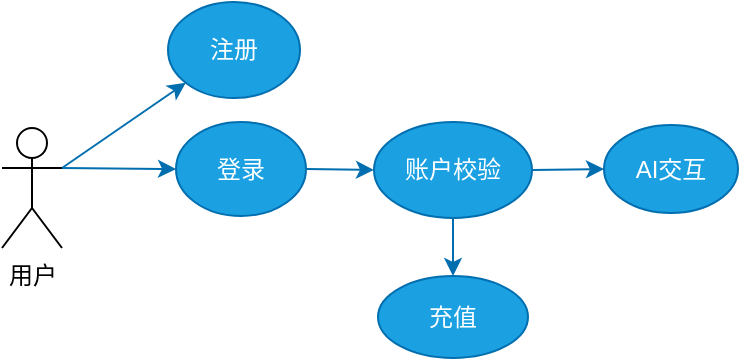 <mxfile>
    <diagram id="pN1ALsbSCepeSFym7XJJ" name="第 1 页">
        <mxGraphModel dx="603" dy="322" grid="0" gridSize="10" guides="1" tooltips="1" connect="1" arrows="1" fold="1" page="1" pageScale="1" pageWidth="827" pageHeight="1169" background="#FFFFFF" math="0" shadow="0">
            <root>
                <mxCell id="0"/>
                <mxCell id="1" parent="0"/>
                <mxCell id="4" style="edgeStyle=none;html=1;exitX=1;exitY=0.333;exitDx=0;exitDy=0;exitPerimeter=0;strokeColor=#006EAF;fontColor=#000000;rounded=0;entryX=0;entryY=0.5;entryDx=0;entryDy=0;fillColor=#1ba1e2;" parent="1" source="2" target="7" edge="1">
                    <mxGeometry relative="1" as="geometry">
                        <mxPoint x="190.0" y="188.5" as="targetPoint"/>
                    </mxGeometry>
                </mxCell>
                <mxCell id="19" style="edgeStyle=none;html=1;exitX=1;exitY=0.333;exitDx=0;exitDy=0;exitPerimeter=0;fillColor=#1ba1e2;strokeColor=#006EAF;" edge="1" parent="1" source="2" target="18">
                    <mxGeometry relative="1" as="geometry"/>
                </mxCell>
                <mxCell id="2" value="用户" style="shape=umlActor;verticalLabelPosition=bottom;verticalAlign=top;html=1;outlineConnect=0;fontColor=#000000;strokeColor=#000000;rounded=0;" parent="1" vertex="1">
                    <mxGeometry x="100" y="168" width="30" height="60" as="geometry"/>
                </mxCell>
                <mxCell id="13" style="edgeStyle=none;html=1;exitX=1;exitY=0.5;exitDx=0;exitDy=0;entryX=0;entryY=0.5;entryDx=0;entryDy=0;fillColor=#1ba1e2;strokeColor=#006EAF;" edge="1" parent="1" source="7" target="10">
                    <mxGeometry relative="1" as="geometry"/>
                </mxCell>
                <mxCell id="7" value="登录" style="ellipse;whiteSpace=wrap;html=1;fillColor=#1ba1e2;strokeColor=#006EAF;fontColor=#ffffff;" parent="1" vertex="1">
                    <mxGeometry x="187" y="165" width="65" height="47" as="geometry"/>
                </mxCell>
                <mxCell id="9" value="AI交互" style="ellipse;whiteSpace=wrap;html=1;fillColor=#1ba1e2;fontColor=#ffffff;strokeColor=#006EAF;" vertex="1" parent="1">
                    <mxGeometry x="401" y="166.5" width="67" height="44" as="geometry"/>
                </mxCell>
                <mxCell id="14" style="edgeStyle=none;html=1;exitX=1;exitY=0.5;exitDx=0;exitDy=0;entryX=0;entryY=0.5;entryDx=0;entryDy=0;fillColor=#1ba1e2;strokeColor=#006EAF;" edge="1" parent="1" source="10" target="9">
                    <mxGeometry relative="1" as="geometry"/>
                </mxCell>
                <mxCell id="15" style="edgeStyle=none;html=1;exitX=0.5;exitY=1;exitDx=0;exitDy=0;fillColor=#1ba1e2;strokeColor=#006EAF;" edge="1" parent="1" source="10" target="16">
                    <mxGeometry relative="1" as="geometry">
                        <mxPoint x="367.743" y="264.857" as="targetPoint"/>
                    </mxGeometry>
                </mxCell>
                <mxCell id="10" value="账户校验" style="ellipse;whiteSpace=wrap;html=1;fillColor=#1ba1e2;fontColor=#ffffff;strokeColor=#006EAF;" vertex="1" parent="1">
                    <mxGeometry x="286" y="165" width="79" height="48" as="geometry"/>
                </mxCell>
                <mxCell id="16" value="充值" style="ellipse;whiteSpace=wrap;html=1;fillColor=#1ba1e2;fontColor=#ffffff;strokeColor=#006EAF;" vertex="1" parent="1">
                    <mxGeometry x="288" y="242" width="75" height="41" as="geometry"/>
                </mxCell>
                <mxCell id="18" value="注册" style="ellipse;whiteSpace=wrap;html=1;fillColor=#1ba1e2;fontColor=#ffffff;strokeColor=#006EAF;" vertex="1" parent="1">
                    <mxGeometry x="183" y="105" width="66" height="48" as="geometry"/>
                </mxCell>
            </root>
        </mxGraphModel>
    </diagram>
</mxfile>